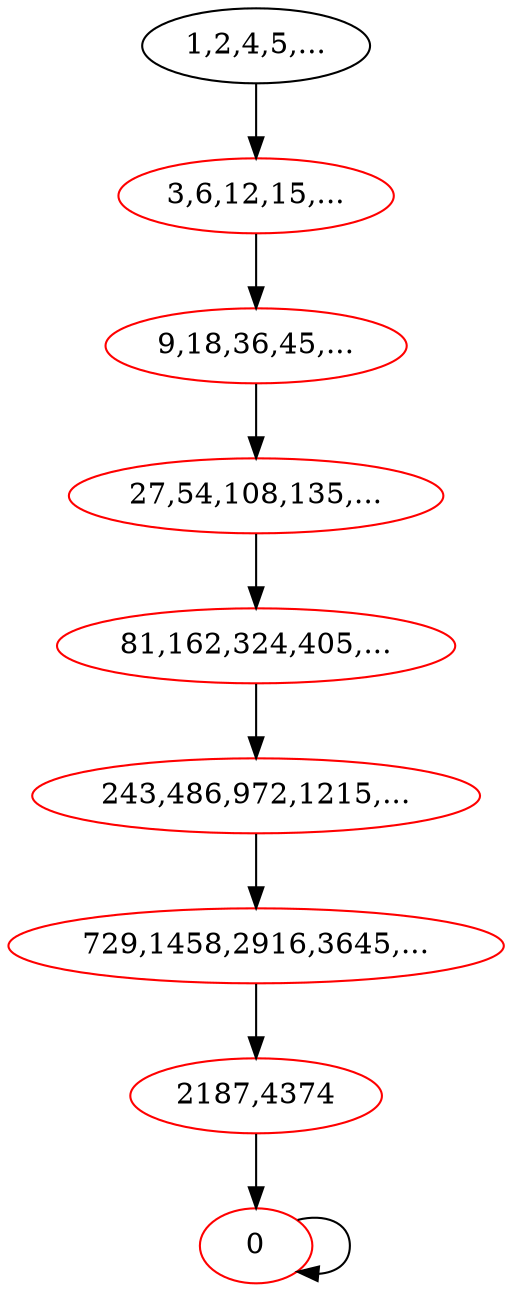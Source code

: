 digraph G {
0[label="0", color="red", bgcolor="red"];
1[label="1,2,4,5,...", color="black", bgcolor="lightgrey"];
2[label="3,6,12,15,...", color="red", bgcolor="red"];
3[label="9,18,36,45,...", color="red", bgcolor="red"];
4[label="27,54,108,135,...", color="red", bgcolor="red"];
5[label="81,162,324,405,...", color="red", bgcolor="red"];
6[label="243,486,972,1215,...", color="red", bgcolor="red"];
7[label="729,1458,2916,3645,...", color="red", bgcolor="red"];
8[label="2187,4374", color="red", bgcolor="red"];
0->0 ;
1->2 ;
2->3 ;
3->4 ;
4->5 ;
5->6 ;
6->7 ;
7->8 ;
8->0 ;
}
